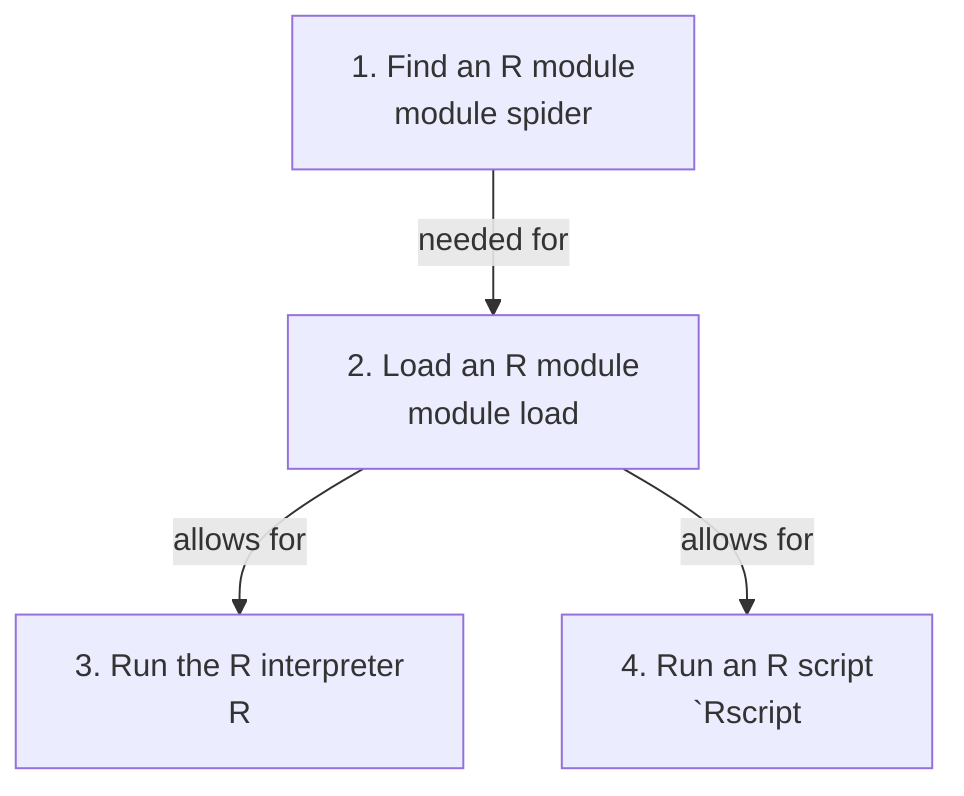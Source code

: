 flowchart TD

  find_r_module[1. Find an R module\nmodule spider]
  load_r_module[2. Load an R module\nmodule load]
  run_r_interpreter[3. Run the R interpreter\nR]
  run_r_script[4. Run an R script\n`Rscript]

  find_r_module --> |needed for| load_r_module
  load_r_module --> |allows for| run_r_interpreter
  load_r_module --> |allows for| run_r_script